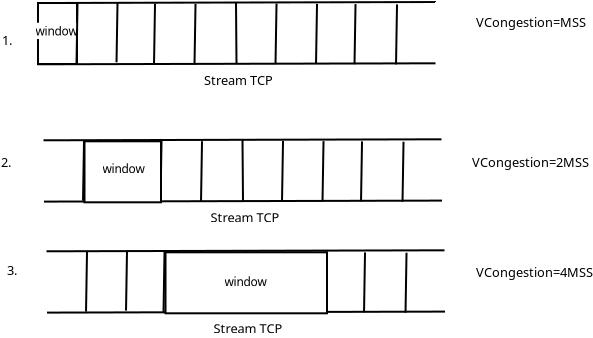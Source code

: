 <?xml version="1.0" encoding="UTF-8"?>
<dia:diagram xmlns:dia="http://www.lysator.liu.se/~alla/dia/">
  <dia:layer name="Fondo" visible="true" active="true">
    <dia:object type="Standard - Text" version="1" id="O0">
      <dia:attribute name="obj_pos">
        <dia:point val="1.9,7"/>
      </dia:attribute>
      <dia:attribute name="obj_bb">
        <dia:rectangle val="1.9,6.405;2.51,7.15"/>
      </dia:attribute>
      <dia:attribute name="text">
        <dia:composite type="text">
          <dia:attribute name="string">
            <dia:string>#1.#</dia:string>
          </dia:attribute>
          <dia:attribute name="font">
            <dia:font family="sans" style="0" name="Helvetica"/>
          </dia:attribute>
          <dia:attribute name="height">
            <dia:real val="0.8"/>
          </dia:attribute>
          <dia:attribute name="pos">
            <dia:point val="1.9,7"/>
          </dia:attribute>
          <dia:attribute name="color">
            <dia:color val="#000000"/>
          </dia:attribute>
          <dia:attribute name="alignment">
            <dia:enum val="0"/>
          </dia:attribute>
        </dia:composite>
      </dia:attribute>
      <dia:attribute name="valign">
        <dia:enum val="3"/>
      </dia:attribute>
    </dia:object>
    <dia:object type="Standard - Box" version="0" id="O1">
      <dia:attribute name="obj_pos">
        <dia:point val="3.7,4.9"/>
      </dia:attribute>
      <dia:attribute name="obj_bb">
        <dia:rectangle val="3.65,4.85;5.7,8"/>
      </dia:attribute>
      <dia:attribute name="elem_corner">
        <dia:point val="3.7,4.9"/>
      </dia:attribute>
      <dia:attribute name="elem_width">
        <dia:real val="1.95"/>
      </dia:attribute>
      <dia:attribute name="elem_height">
        <dia:real val="3.05"/>
      </dia:attribute>
      <dia:attribute name="border_width">
        <dia:real val="0.1"/>
      </dia:attribute>
      <dia:attribute name="show_background">
        <dia:boolean val="true"/>
      </dia:attribute>
    </dia:object>
    <dia:object type="Standard - Text" version="1" id="O2">
      <dia:attribute name="obj_pos">
        <dia:point val="3.575,6.525"/>
      </dia:attribute>
      <dia:attribute name="obj_bb">
        <dia:rectangle val="3.575,5.973;5.835,6.665"/>
      </dia:attribute>
      <dia:attribute name="text">
        <dia:composite type="text">
          <dia:attribute name="string">
            <dia:string>#window#</dia:string>
          </dia:attribute>
          <dia:attribute name="font">
            <dia:font family="sans" style="0" name="Helvetica"/>
          </dia:attribute>
          <dia:attribute name="height">
            <dia:real val="0.744"/>
          </dia:attribute>
          <dia:attribute name="pos">
            <dia:point val="3.575,6.525"/>
          </dia:attribute>
          <dia:attribute name="color">
            <dia:color val="#000000"/>
          </dia:attribute>
          <dia:attribute name="alignment">
            <dia:enum val="0"/>
          </dia:attribute>
        </dia:composite>
      </dia:attribute>
      <dia:attribute name="valign">
        <dia:enum val="3"/>
      </dia:attribute>
      <dia:attribute name="fill_color">
        <dia:color val="#ffffff"/>
      </dia:attribute>
      <dia:attribute name="show_background">
        <dia:boolean val="true"/>
      </dia:attribute>
    </dia:object>
    <dia:group>
      <dia:object type="Standard - Line" version="0" id="O3">
        <dia:attribute name="obj_pos">
          <dia:point val="3.65,4.9"/>
        </dia:attribute>
        <dia:attribute name="obj_bb">
          <dia:rectangle val="3.6,4.8;23.6,4.95"/>
        </dia:attribute>
        <dia:attribute name="conn_endpoints">
          <dia:point val="3.65,4.9"/>
          <dia:point val="23.55,4.85"/>
        </dia:attribute>
        <dia:attribute name="numcp">
          <dia:int val="1"/>
        </dia:attribute>
      </dia:object>
      <dia:object type="Standard - Line" version="0" id="O4">
        <dia:attribute name="obj_pos">
          <dia:point val="3.675,7.965"/>
        </dia:attribute>
        <dia:attribute name="obj_bb">
          <dia:rectangle val="3.625,7.865;23.625,8.015"/>
        </dia:attribute>
        <dia:attribute name="conn_endpoints">
          <dia:point val="3.675,7.965"/>
          <dia:point val="23.575,7.915"/>
        </dia:attribute>
        <dia:attribute name="numcp">
          <dia:int val="1"/>
        </dia:attribute>
      </dia:object>
      <dia:object type="Standard - Line" version="0" id="O5">
        <dia:attribute name="obj_pos">
          <dia:point val="7.676,4.866"/>
        </dia:attribute>
        <dia:attribute name="obj_bb">
          <dia:rectangle val="7.575,4.815;7.727,7.917"/>
        </dia:attribute>
        <dia:attribute name="conn_endpoints">
          <dia:point val="7.676,4.866"/>
          <dia:point val="7.626,7.866"/>
        </dia:attribute>
        <dia:attribute name="numcp">
          <dia:int val="1"/>
        </dia:attribute>
      </dia:object>
      <dia:object type="Standard - Line" version="0" id="O6">
        <dia:attribute name="obj_pos">
          <dia:point val="9.551,4.931"/>
        </dia:attribute>
        <dia:attribute name="obj_bb">
          <dia:rectangle val="9.45,4.88;9.602,7.982"/>
        </dia:attribute>
        <dia:attribute name="conn_endpoints">
          <dia:point val="9.551,4.931"/>
          <dia:point val="9.501,7.931"/>
        </dia:attribute>
        <dia:attribute name="numcp">
          <dia:int val="1"/>
        </dia:attribute>
      </dia:object>
      <dia:object type="Standard - Line" version="0" id="O7">
        <dia:attribute name="obj_pos">
          <dia:point val="11.576,4.946"/>
        </dia:attribute>
        <dia:attribute name="obj_bb">
          <dia:rectangle val="11.475,4.895;11.627,7.997"/>
        </dia:attribute>
        <dia:attribute name="conn_endpoints">
          <dia:point val="11.576,4.946"/>
          <dia:point val="11.526,7.946"/>
        </dia:attribute>
        <dia:attribute name="numcp">
          <dia:int val="1"/>
        </dia:attribute>
      </dia:object>
      <dia:object type="Standard - Line" version="0" id="O8">
        <dia:attribute name="obj_pos">
          <dia:point val="13.6,4.875"/>
        </dia:attribute>
        <dia:attribute name="obj_bb">
          <dia:rectangle val="13.55,4.825;13.675,7.991"/>
        </dia:attribute>
        <dia:attribute name="conn_endpoints">
          <dia:point val="13.6,4.875"/>
          <dia:point val="13.625,7.94"/>
        </dia:attribute>
        <dia:attribute name="numcp">
          <dia:int val="1"/>
        </dia:attribute>
        <dia:connections>
          <dia:connection handle="0" to="O3" connection="0"/>
          <dia:connection handle="1" to="O4" connection="0"/>
        </dia:connections>
      </dia:object>
      <dia:object type="Standard - Line" version="0" id="O9">
        <dia:attribute name="obj_pos">
          <dia:point val="15.626,4.926"/>
        </dia:attribute>
        <dia:attribute name="obj_bb">
          <dia:rectangle val="15.525,4.875;15.677,7.977"/>
        </dia:attribute>
        <dia:attribute name="conn_endpoints">
          <dia:point val="15.626,4.926"/>
          <dia:point val="15.576,7.926"/>
        </dia:attribute>
        <dia:attribute name="numcp">
          <dia:int val="1"/>
        </dia:attribute>
      </dia:object>
      <dia:object type="Standard - Line" version="0" id="O10">
        <dia:attribute name="obj_pos">
          <dia:point val="17.651,4.941"/>
        </dia:attribute>
        <dia:attribute name="obj_bb">
          <dia:rectangle val="17.55,4.89;17.702,7.992"/>
        </dia:attribute>
        <dia:attribute name="conn_endpoints">
          <dia:point val="17.651,4.941"/>
          <dia:point val="17.601,7.941"/>
        </dia:attribute>
        <dia:attribute name="numcp">
          <dia:int val="1"/>
        </dia:attribute>
      </dia:object>
      <dia:object type="Standard - Line" version="0" id="O11">
        <dia:attribute name="obj_pos">
          <dia:point val="19.576,4.956"/>
        </dia:attribute>
        <dia:attribute name="obj_bb">
          <dia:rectangle val="19.475,4.905;19.627,8.007"/>
        </dia:attribute>
        <dia:attribute name="conn_endpoints">
          <dia:point val="19.576,4.956"/>
          <dia:point val="19.526,7.956"/>
        </dia:attribute>
        <dia:attribute name="numcp">
          <dia:int val="1"/>
        </dia:attribute>
      </dia:object>
      <dia:object type="Standard - Line" version="0" id="O12">
        <dia:attribute name="obj_pos">
          <dia:point val="21.651,4.971"/>
        </dia:attribute>
        <dia:attribute name="obj_bb">
          <dia:rectangle val="21.55,4.92;21.702,8.022"/>
        </dia:attribute>
        <dia:attribute name="conn_endpoints">
          <dia:point val="21.651,4.971"/>
          <dia:point val="21.601,7.971"/>
        </dia:attribute>
        <dia:attribute name="numcp">
          <dia:int val="1"/>
        </dia:attribute>
      </dia:object>
      <dia:object type="Standard - Text" version="1" id="O13">
        <dia:attribute name="obj_pos">
          <dia:point val="12,9"/>
        </dia:attribute>
        <dia:attribute name="obj_bb">
          <dia:rectangle val="12,8.405;15.703,9.15"/>
        </dia:attribute>
        <dia:attribute name="text">
          <dia:composite type="text">
            <dia:attribute name="string">
              <dia:string>#Stream TCP#</dia:string>
            </dia:attribute>
            <dia:attribute name="font">
              <dia:font family="sans" style="0" name="Helvetica"/>
            </dia:attribute>
            <dia:attribute name="height">
              <dia:real val="0.8"/>
            </dia:attribute>
            <dia:attribute name="pos">
              <dia:point val="12,9"/>
            </dia:attribute>
            <dia:attribute name="color">
              <dia:color val="#000000"/>
            </dia:attribute>
            <dia:attribute name="alignment">
              <dia:enum val="0"/>
            </dia:attribute>
          </dia:composite>
        </dia:attribute>
        <dia:attribute name="valign">
          <dia:enum val="3"/>
        </dia:attribute>
      </dia:object>
      <dia:object type="Standard - Line" version="0" id="O14">
        <dia:attribute name="obj_pos">
          <dia:point val="5.676,4.916"/>
        </dia:attribute>
        <dia:attribute name="obj_bb">
          <dia:rectangle val="5.575,4.865;5.727,7.967"/>
        </dia:attribute>
        <dia:attribute name="conn_endpoints">
          <dia:point val="5.676,4.916"/>
          <dia:point val="5.626,7.916"/>
        </dia:attribute>
        <dia:attribute name="numcp">
          <dia:int val="1"/>
        </dia:attribute>
      </dia:object>
    </dia:group>
    <dia:group>
      <dia:object type="Standard - Line" version="0" id="O15">
        <dia:attribute name="obj_pos">
          <dia:point val="3.975,11.765"/>
        </dia:attribute>
        <dia:attribute name="obj_bb">
          <dia:rectangle val="3.925,11.665;23.925,11.815"/>
        </dia:attribute>
        <dia:attribute name="conn_endpoints">
          <dia:point val="3.975,11.765"/>
          <dia:point val="23.875,11.715"/>
        </dia:attribute>
        <dia:attribute name="numcp">
          <dia:int val="1"/>
        </dia:attribute>
      </dia:object>
      <dia:object type="Standard - Line" version="0" id="O16">
        <dia:attribute name="obj_pos">
          <dia:point val="4.0,14.83"/>
        </dia:attribute>
        <dia:attribute name="obj_bb">
          <dia:rectangle val="3.95,14.73;23.95,14.88"/>
        </dia:attribute>
        <dia:attribute name="conn_endpoints">
          <dia:point val="4.0,14.83"/>
          <dia:point val="23.9,14.78"/>
        </dia:attribute>
        <dia:attribute name="numcp">
          <dia:int val="1"/>
        </dia:attribute>
      </dia:object>
      <dia:object type="Standard - Line" version="0" id="O17">
        <dia:attribute name="obj_pos">
          <dia:point val="8.001,11.731"/>
        </dia:attribute>
        <dia:attribute name="obj_bb">
          <dia:rectangle val="7.9,11.68;8.052,14.782"/>
        </dia:attribute>
        <dia:attribute name="conn_endpoints">
          <dia:point val="8.001,11.731"/>
          <dia:point val="7.951,14.731"/>
        </dia:attribute>
        <dia:attribute name="numcp">
          <dia:int val="1"/>
        </dia:attribute>
      </dia:object>
      <dia:object type="Standard - Line" version="0" id="O18">
        <dia:attribute name="obj_pos">
          <dia:point val="9.876,11.796"/>
        </dia:attribute>
        <dia:attribute name="obj_bb">
          <dia:rectangle val="9.775,11.745;9.927,14.847"/>
        </dia:attribute>
        <dia:attribute name="conn_endpoints">
          <dia:point val="9.876,11.796"/>
          <dia:point val="9.826,14.796"/>
        </dia:attribute>
        <dia:attribute name="numcp">
          <dia:int val="1"/>
        </dia:attribute>
      </dia:object>
      <dia:object type="Standard - Line" version="0" id="O19">
        <dia:attribute name="obj_pos">
          <dia:point val="11.901,11.811"/>
        </dia:attribute>
        <dia:attribute name="obj_bb">
          <dia:rectangle val="11.8,11.76;11.952,14.862"/>
        </dia:attribute>
        <dia:attribute name="conn_endpoints">
          <dia:point val="11.901,11.811"/>
          <dia:point val="11.851,14.811"/>
        </dia:attribute>
        <dia:attribute name="numcp">
          <dia:int val="1"/>
        </dia:attribute>
      </dia:object>
      <dia:object type="Standard - Line" version="0" id="O20">
        <dia:attribute name="obj_pos">
          <dia:point val="13.925,11.74"/>
        </dia:attribute>
        <dia:attribute name="obj_bb">
          <dia:rectangle val="13.875,11.69;14.001,14.856"/>
        </dia:attribute>
        <dia:attribute name="conn_endpoints">
          <dia:point val="13.925,11.74"/>
          <dia:point val="13.95,14.805"/>
        </dia:attribute>
        <dia:attribute name="numcp">
          <dia:int val="1"/>
        </dia:attribute>
        <dia:connections>
          <dia:connection handle="0" to="O15" connection="0"/>
          <dia:connection handle="1" to="O16" connection="0"/>
        </dia:connections>
      </dia:object>
      <dia:object type="Standard - Line" version="0" id="O21">
        <dia:attribute name="obj_pos">
          <dia:point val="15.951,11.791"/>
        </dia:attribute>
        <dia:attribute name="obj_bb">
          <dia:rectangle val="15.85,11.74;16.002,14.842"/>
        </dia:attribute>
        <dia:attribute name="conn_endpoints">
          <dia:point val="15.951,11.791"/>
          <dia:point val="15.901,14.791"/>
        </dia:attribute>
        <dia:attribute name="numcp">
          <dia:int val="1"/>
        </dia:attribute>
      </dia:object>
      <dia:object type="Standard - Line" version="0" id="O22">
        <dia:attribute name="obj_pos">
          <dia:point val="17.976,11.806"/>
        </dia:attribute>
        <dia:attribute name="obj_bb">
          <dia:rectangle val="17.875,11.755;18.027,14.857"/>
        </dia:attribute>
        <dia:attribute name="conn_endpoints">
          <dia:point val="17.976,11.806"/>
          <dia:point val="17.926,14.806"/>
        </dia:attribute>
        <dia:attribute name="numcp">
          <dia:int val="1"/>
        </dia:attribute>
      </dia:object>
      <dia:object type="Standard - Line" version="0" id="O23">
        <dia:attribute name="obj_pos">
          <dia:point val="19.901,11.821"/>
        </dia:attribute>
        <dia:attribute name="obj_bb">
          <dia:rectangle val="19.8,11.77;19.952,14.872"/>
        </dia:attribute>
        <dia:attribute name="conn_endpoints">
          <dia:point val="19.901,11.821"/>
          <dia:point val="19.851,14.821"/>
        </dia:attribute>
        <dia:attribute name="numcp">
          <dia:int val="1"/>
        </dia:attribute>
      </dia:object>
      <dia:object type="Standard - Line" version="0" id="O24">
        <dia:attribute name="obj_pos">
          <dia:point val="21.976,11.836"/>
        </dia:attribute>
        <dia:attribute name="obj_bb">
          <dia:rectangle val="21.875,11.785;22.027,14.887"/>
        </dia:attribute>
        <dia:attribute name="conn_endpoints">
          <dia:point val="21.976,11.836"/>
          <dia:point val="21.926,14.836"/>
        </dia:attribute>
        <dia:attribute name="numcp">
          <dia:int val="1"/>
        </dia:attribute>
      </dia:object>
      <dia:object type="Standard - Text" version="1" id="O25">
        <dia:attribute name="obj_pos">
          <dia:point val="12.325,15.865"/>
        </dia:attribute>
        <dia:attribute name="obj_bb">
          <dia:rectangle val="12.325,15.27;16.028,16.015"/>
        </dia:attribute>
        <dia:attribute name="text">
          <dia:composite type="text">
            <dia:attribute name="string">
              <dia:string>#Stream TCP#</dia:string>
            </dia:attribute>
            <dia:attribute name="font">
              <dia:font family="sans" style="0" name="Helvetica"/>
            </dia:attribute>
            <dia:attribute name="height">
              <dia:real val="0.8"/>
            </dia:attribute>
            <dia:attribute name="pos">
              <dia:point val="12.325,15.865"/>
            </dia:attribute>
            <dia:attribute name="color">
              <dia:color val="#000000"/>
            </dia:attribute>
            <dia:attribute name="alignment">
              <dia:enum val="0"/>
            </dia:attribute>
          </dia:composite>
        </dia:attribute>
        <dia:attribute name="valign">
          <dia:enum val="3"/>
        </dia:attribute>
      </dia:object>
      <dia:object type="Standard - Line" version="0" id="O26">
        <dia:attribute name="obj_pos">
          <dia:point val="6.001,11.781"/>
        </dia:attribute>
        <dia:attribute name="obj_bb">
          <dia:rectangle val="5.9,11.73;6.052,14.832"/>
        </dia:attribute>
        <dia:attribute name="conn_endpoints">
          <dia:point val="6.001,11.781"/>
          <dia:point val="5.951,14.781"/>
        </dia:attribute>
        <dia:attribute name="numcp">
          <dia:int val="1"/>
        </dia:attribute>
      </dia:object>
    </dia:group>
    <dia:object type="Standard - Text" version="1" id="O27">
      <dia:attribute name="obj_pos">
        <dia:point val="1.85,13.1"/>
      </dia:attribute>
      <dia:attribute name="obj_bb">
        <dia:rectangle val="1.85,12.505;2.46,13.25"/>
      </dia:attribute>
      <dia:attribute name="text">
        <dia:composite type="text">
          <dia:attribute name="string">
            <dia:string>#2.#</dia:string>
          </dia:attribute>
          <dia:attribute name="font">
            <dia:font family="sans" style="0" name="Helvetica"/>
          </dia:attribute>
          <dia:attribute name="height">
            <dia:real val="0.8"/>
          </dia:attribute>
          <dia:attribute name="pos">
            <dia:point val="1.85,13.1"/>
          </dia:attribute>
          <dia:attribute name="color">
            <dia:color val="#000000"/>
          </dia:attribute>
          <dia:attribute name="alignment">
            <dia:enum val="0"/>
          </dia:attribute>
        </dia:composite>
      </dia:attribute>
      <dia:attribute name="valign">
        <dia:enum val="3"/>
      </dia:attribute>
    </dia:object>
    <dia:object type="Standard - Text" version="1" id="O28">
      <dia:attribute name="obj_pos">
        <dia:point val="25.6,6.1"/>
      </dia:attribute>
      <dia:attribute name="obj_bb">
        <dia:rectangle val="25.6,5.505;31.547,6.25"/>
      </dia:attribute>
      <dia:attribute name="text">
        <dia:composite type="text">
          <dia:attribute name="string">
            <dia:string>#VCongestion=MSS#</dia:string>
          </dia:attribute>
          <dia:attribute name="font">
            <dia:font family="sans" style="0" name="Helvetica"/>
          </dia:attribute>
          <dia:attribute name="height">
            <dia:real val="0.8"/>
          </dia:attribute>
          <dia:attribute name="pos">
            <dia:point val="25.6,6.1"/>
          </dia:attribute>
          <dia:attribute name="color">
            <dia:color val="#000000"/>
          </dia:attribute>
          <dia:attribute name="alignment">
            <dia:enum val="0"/>
          </dia:attribute>
        </dia:composite>
      </dia:attribute>
      <dia:attribute name="valign">
        <dia:enum val="3"/>
      </dia:attribute>
    </dia:object>
    <dia:object type="Standard - Box" version="0" id="O29">
      <dia:attribute name="obj_pos">
        <dia:point val="6.025,11.815"/>
      </dia:attribute>
      <dia:attribute name="obj_bb">
        <dia:rectangle val="5.975,11.765;9.9,14.915"/>
      </dia:attribute>
      <dia:attribute name="elem_corner">
        <dia:point val="6.025,11.815"/>
      </dia:attribute>
      <dia:attribute name="elem_width">
        <dia:real val="3.825"/>
      </dia:attribute>
      <dia:attribute name="elem_height">
        <dia:real val="3.05"/>
      </dia:attribute>
      <dia:attribute name="border_width">
        <dia:real val="0.1"/>
      </dia:attribute>
      <dia:attribute name="show_background">
        <dia:boolean val="true"/>
      </dia:attribute>
    </dia:object>
    <dia:object type="Standard - Text" version="1" id="O30">
      <dia:attribute name="obj_pos">
        <dia:point val="6.925,13.418"/>
      </dia:attribute>
      <dia:attribute name="obj_bb">
        <dia:rectangle val="6.925,12.865;9.185,13.557"/>
      </dia:attribute>
      <dia:attribute name="text">
        <dia:composite type="text">
          <dia:attribute name="string">
            <dia:string>#window#</dia:string>
          </dia:attribute>
          <dia:attribute name="font">
            <dia:font family="sans" style="0" name="Helvetica"/>
          </dia:attribute>
          <dia:attribute name="height">
            <dia:real val="0.744"/>
          </dia:attribute>
          <dia:attribute name="pos">
            <dia:point val="6.925,13.418"/>
          </dia:attribute>
          <dia:attribute name="color">
            <dia:color val="#000000"/>
          </dia:attribute>
          <dia:attribute name="alignment">
            <dia:enum val="0"/>
          </dia:attribute>
        </dia:composite>
      </dia:attribute>
      <dia:attribute name="valign">
        <dia:enum val="3"/>
      </dia:attribute>
      <dia:attribute name="fill_color">
        <dia:color val="#ffffff"/>
      </dia:attribute>
      <dia:attribute name="show_background">
        <dia:boolean val="true"/>
      </dia:attribute>
    </dia:object>
    <dia:object type="Standard - Text" version="1" id="O31">
      <dia:attribute name="obj_pos">
        <dia:point val="25.4,13.1"/>
      </dia:attribute>
      <dia:attribute name="obj_bb">
        <dia:rectangle val="25.4,12.505;31.755,13.25"/>
      </dia:attribute>
      <dia:attribute name="text">
        <dia:composite type="text">
          <dia:attribute name="string">
            <dia:string>#VCongestion=2MSS#</dia:string>
          </dia:attribute>
          <dia:attribute name="font">
            <dia:font family="sans" style="0" name="Helvetica"/>
          </dia:attribute>
          <dia:attribute name="height">
            <dia:real val="0.8"/>
          </dia:attribute>
          <dia:attribute name="pos">
            <dia:point val="25.4,13.1"/>
          </dia:attribute>
          <dia:attribute name="color">
            <dia:color val="#000000"/>
          </dia:attribute>
          <dia:attribute name="alignment">
            <dia:enum val="0"/>
          </dia:attribute>
        </dia:composite>
      </dia:attribute>
      <dia:attribute name="valign">
        <dia:enum val="3"/>
      </dia:attribute>
    </dia:object>
    <dia:group>
      <dia:object type="Standard - Line" version="0" id="O32">
        <dia:attribute name="obj_pos">
          <dia:point val="4.125,17.315"/>
        </dia:attribute>
        <dia:attribute name="obj_bb">
          <dia:rectangle val="4.075,17.215;24.075,17.365"/>
        </dia:attribute>
        <dia:attribute name="conn_endpoints">
          <dia:point val="4.125,17.315"/>
          <dia:point val="24.025,17.265"/>
        </dia:attribute>
        <dia:attribute name="numcp">
          <dia:int val="1"/>
        </dia:attribute>
      </dia:object>
      <dia:object type="Standard - Line" version="0" id="O33">
        <dia:attribute name="obj_pos">
          <dia:point val="4.15,20.38"/>
        </dia:attribute>
        <dia:attribute name="obj_bb">
          <dia:rectangle val="4.1,20.28;24.1,20.43"/>
        </dia:attribute>
        <dia:attribute name="conn_endpoints">
          <dia:point val="4.15,20.38"/>
          <dia:point val="24.05,20.33"/>
        </dia:attribute>
        <dia:attribute name="numcp">
          <dia:int val="1"/>
        </dia:attribute>
      </dia:object>
      <dia:object type="Standard - Line" version="0" id="O34">
        <dia:attribute name="obj_pos">
          <dia:point val="8.151,17.281"/>
        </dia:attribute>
        <dia:attribute name="obj_bb">
          <dia:rectangle val="8.05,17.23;8.202,20.332"/>
        </dia:attribute>
        <dia:attribute name="conn_endpoints">
          <dia:point val="8.151,17.281"/>
          <dia:point val="8.101,20.281"/>
        </dia:attribute>
        <dia:attribute name="numcp">
          <dia:int val="1"/>
        </dia:attribute>
      </dia:object>
      <dia:object type="Standard - Line" version="0" id="O35">
        <dia:attribute name="obj_pos">
          <dia:point val="10.026,17.346"/>
        </dia:attribute>
        <dia:attribute name="obj_bb">
          <dia:rectangle val="9.925,17.295;10.077,20.397"/>
        </dia:attribute>
        <dia:attribute name="conn_endpoints">
          <dia:point val="10.026,17.346"/>
          <dia:point val="9.976,20.346"/>
        </dia:attribute>
        <dia:attribute name="numcp">
          <dia:int val="1"/>
        </dia:attribute>
      </dia:object>
      <dia:object type="Standard - Line" version="0" id="O36">
        <dia:attribute name="obj_pos">
          <dia:point val="12.051,17.361"/>
        </dia:attribute>
        <dia:attribute name="obj_bb">
          <dia:rectangle val="11.95,17.31;12.102,20.412"/>
        </dia:attribute>
        <dia:attribute name="conn_endpoints">
          <dia:point val="12.051,17.361"/>
          <dia:point val="12.001,20.361"/>
        </dia:attribute>
        <dia:attribute name="numcp">
          <dia:int val="1"/>
        </dia:attribute>
      </dia:object>
      <dia:object type="Standard - Line" version="0" id="O37">
        <dia:attribute name="obj_pos">
          <dia:point val="14.075,17.29"/>
        </dia:attribute>
        <dia:attribute name="obj_bb">
          <dia:rectangle val="14.025,17.24;14.151,20.406"/>
        </dia:attribute>
        <dia:attribute name="conn_endpoints">
          <dia:point val="14.075,17.29"/>
          <dia:point val="14.1,20.355"/>
        </dia:attribute>
        <dia:attribute name="numcp">
          <dia:int val="1"/>
        </dia:attribute>
        <dia:connections>
          <dia:connection handle="0" to="O32" connection="0"/>
          <dia:connection handle="1" to="O33" connection="0"/>
        </dia:connections>
      </dia:object>
      <dia:object type="Standard - Line" version="0" id="O38">
        <dia:attribute name="obj_pos">
          <dia:point val="16.101,17.341"/>
        </dia:attribute>
        <dia:attribute name="obj_bb">
          <dia:rectangle val="16.0,17.29;16.152,20.392"/>
        </dia:attribute>
        <dia:attribute name="conn_endpoints">
          <dia:point val="16.101,17.341"/>
          <dia:point val="16.051,20.341"/>
        </dia:attribute>
        <dia:attribute name="numcp">
          <dia:int val="1"/>
        </dia:attribute>
      </dia:object>
      <dia:object type="Standard - Line" version="0" id="O39">
        <dia:attribute name="obj_pos">
          <dia:point val="18.126,17.356"/>
        </dia:attribute>
        <dia:attribute name="obj_bb">
          <dia:rectangle val="18.025,17.305;18.177,20.407"/>
        </dia:attribute>
        <dia:attribute name="conn_endpoints">
          <dia:point val="18.126,17.356"/>
          <dia:point val="18.076,20.356"/>
        </dia:attribute>
        <dia:attribute name="numcp">
          <dia:int val="1"/>
        </dia:attribute>
      </dia:object>
      <dia:object type="Standard - Line" version="0" id="O40">
        <dia:attribute name="obj_pos">
          <dia:point val="20.051,17.371"/>
        </dia:attribute>
        <dia:attribute name="obj_bb">
          <dia:rectangle val="19.95,17.32;20.102,20.422"/>
        </dia:attribute>
        <dia:attribute name="conn_endpoints">
          <dia:point val="20.051,17.371"/>
          <dia:point val="20.001,20.371"/>
        </dia:attribute>
        <dia:attribute name="numcp">
          <dia:int val="1"/>
        </dia:attribute>
      </dia:object>
      <dia:object type="Standard - Line" version="0" id="O41">
        <dia:attribute name="obj_pos">
          <dia:point val="22.126,17.386"/>
        </dia:attribute>
        <dia:attribute name="obj_bb">
          <dia:rectangle val="22.025,17.335;22.177,20.437"/>
        </dia:attribute>
        <dia:attribute name="conn_endpoints">
          <dia:point val="22.126,17.386"/>
          <dia:point val="22.076,20.386"/>
        </dia:attribute>
        <dia:attribute name="numcp">
          <dia:int val="1"/>
        </dia:attribute>
      </dia:object>
      <dia:object type="Standard - Text" version="1" id="O42">
        <dia:attribute name="obj_pos">
          <dia:point val="12.475,21.415"/>
        </dia:attribute>
        <dia:attribute name="obj_bb">
          <dia:rectangle val="12.475,20.82;16.178,21.565"/>
        </dia:attribute>
        <dia:attribute name="text">
          <dia:composite type="text">
            <dia:attribute name="string">
              <dia:string>#Stream TCP#</dia:string>
            </dia:attribute>
            <dia:attribute name="font">
              <dia:font family="sans" style="0" name="Helvetica"/>
            </dia:attribute>
            <dia:attribute name="height">
              <dia:real val="0.8"/>
            </dia:attribute>
            <dia:attribute name="pos">
              <dia:point val="12.475,21.415"/>
            </dia:attribute>
            <dia:attribute name="color">
              <dia:color val="#000000"/>
            </dia:attribute>
            <dia:attribute name="alignment">
              <dia:enum val="0"/>
            </dia:attribute>
          </dia:composite>
        </dia:attribute>
        <dia:attribute name="valign">
          <dia:enum val="3"/>
        </dia:attribute>
      </dia:object>
      <dia:object type="Standard - Line" version="0" id="O43">
        <dia:attribute name="obj_pos">
          <dia:point val="6.151,17.331"/>
        </dia:attribute>
        <dia:attribute name="obj_bb">
          <dia:rectangle val="6.05,17.28;6.202,20.382"/>
        </dia:attribute>
        <dia:attribute name="conn_endpoints">
          <dia:point val="6.151,17.331"/>
          <dia:point val="6.101,20.331"/>
        </dia:attribute>
        <dia:attribute name="numcp">
          <dia:int val="1"/>
        </dia:attribute>
      </dia:object>
    </dia:group>
    <dia:object type="Standard - Text" version="1" id="O44">
      <dia:attribute name="obj_pos">
        <dia:point val="2.15,18.5"/>
      </dia:attribute>
      <dia:attribute name="obj_bb">
        <dia:rectangle val="2.15,17.905;2.76,18.65"/>
      </dia:attribute>
      <dia:attribute name="text">
        <dia:composite type="text">
          <dia:attribute name="string">
            <dia:string>#3.#</dia:string>
          </dia:attribute>
          <dia:attribute name="font">
            <dia:font family="sans" style="0" name="Helvetica"/>
          </dia:attribute>
          <dia:attribute name="height">
            <dia:real val="0.8"/>
          </dia:attribute>
          <dia:attribute name="pos">
            <dia:point val="2.15,18.5"/>
          </dia:attribute>
          <dia:attribute name="color">
            <dia:color val="#000000"/>
          </dia:attribute>
          <dia:attribute name="alignment">
            <dia:enum val="0"/>
          </dia:attribute>
        </dia:composite>
      </dia:attribute>
      <dia:attribute name="valign">
        <dia:enum val="3"/>
      </dia:attribute>
    </dia:object>
    <dia:object type="Standard - Box" version="0" id="O45">
      <dia:attribute name="obj_pos">
        <dia:point val="10.075,17.365"/>
      </dia:attribute>
      <dia:attribute name="obj_bb">
        <dia:rectangle val="10.025,17.315;18.2,20.465"/>
      </dia:attribute>
      <dia:attribute name="elem_corner">
        <dia:point val="10.075,17.365"/>
      </dia:attribute>
      <dia:attribute name="elem_width">
        <dia:real val="8.075"/>
      </dia:attribute>
      <dia:attribute name="elem_height">
        <dia:real val="3.05"/>
      </dia:attribute>
      <dia:attribute name="border_width">
        <dia:real val="0.1"/>
      </dia:attribute>
      <dia:attribute name="show_background">
        <dia:boolean val="true"/>
      </dia:attribute>
    </dia:object>
    <dia:object type="Standard - Text" version="1" id="O46">
      <dia:attribute name="obj_pos">
        <dia:point val="13.025,19.067"/>
      </dia:attribute>
      <dia:attribute name="obj_bb">
        <dia:rectangle val="13.025,18.515;15.285,19.207"/>
      </dia:attribute>
      <dia:attribute name="text">
        <dia:composite type="text">
          <dia:attribute name="string">
            <dia:string>#window#</dia:string>
          </dia:attribute>
          <dia:attribute name="font">
            <dia:font family="sans" style="0" name="Helvetica"/>
          </dia:attribute>
          <dia:attribute name="height">
            <dia:real val="0.744"/>
          </dia:attribute>
          <dia:attribute name="pos">
            <dia:point val="13.025,19.067"/>
          </dia:attribute>
          <dia:attribute name="color">
            <dia:color val="#000000"/>
          </dia:attribute>
          <dia:attribute name="alignment">
            <dia:enum val="0"/>
          </dia:attribute>
        </dia:composite>
      </dia:attribute>
      <dia:attribute name="valign">
        <dia:enum val="3"/>
      </dia:attribute>
      <dia:attribute name="fill_color">
        <dia:color val="#ffffff"/>
      </dia:attribute>
      <dia:attribute name="show_background">
        <dia:boolean val="true"/>
      </dia:attribute>
    </dia:object>
    <dia:object type="Standard - Text" version="1" id="O47">
      <dia:attribute name="obj_pos">
        <dia:point val="25.6,18.6"/>
      </dia:attribute>
      <dia:attribute name="obj_bb">
        <dia:rectangle val="25.6,17.986;31.974,18.787"/>
      </dia:attribute>
      <dia:attribute name="text">
        <dia:composite type="text">
          <dia:attribute name="string">
            <dia:string>#VCongestion=4MSS#</dia:string>
          </dia:attribute>
          <dia:attribute name="font">
            <dia:font family="sans" style="0" name="Helvetica"/>
          </dia:attribute>
          <dia:attribute name="height">
            <dia:real val="0.8"/>
          </dia:attribute>
          <dia:attribute name="pos">
            <dia:point val="25.6,18.6"/>
          </dia:attribute>
          <dia:attribute name="color">
            <dia:color val="#000000"/>
          </dia:attribute>
          <dia:attribute name="alignment">
            <dia:enum val="0"/>
          </dia:attribute>
        </dia:composite>
      </dia:attribute>
      <dia:attribute name="valign">
        <dia:enum val="3"/>
      </dia:attribute>
    </dia:object>
  </dia:layer>
</dia:diagram>
